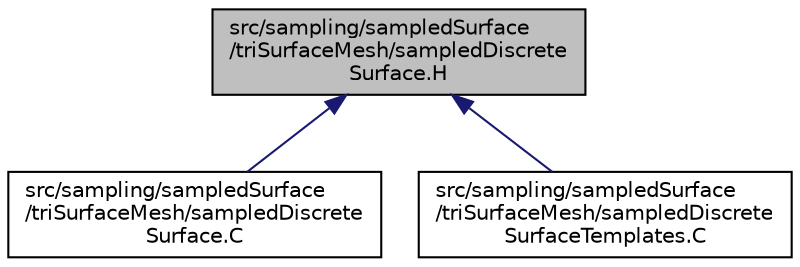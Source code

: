 digraph "src/sampling/sampledSurface/triSurfaceMesh/sampledDiscreteSurface.H"
{
  bgcolor="transparent";
  edge [fontname="Helvetica",fontsize="10",labelfontname="Helvetica",labelfontsize="10"];
  node [fontname="Helvetica",fontsize="10",shape=record];
  Node1 [label="src/sampling/sampledSurface\l/triSurfaceMesh/sampledDiscrete\lSurface.H",height=0.2,width=0.4,color="black", fillcolor="grey75", style="filled" fontcolor="black"];
  Node1 -> Node2 [dir="back",color="midnightblue",fontsize="10",style="solid",fontname="Helvetica"];
  Node2 [label="src/sampling/sampledSurface\l/triSurfaceMesh/sampledDiscrete\lSurface.C",height=0.2,width=0.4,color="black",URL="$sampledDiscreteSurface_8C.html"];
  Node1 -> Node3 [dir="back",color="midnightblue",fontsize="10",style="solid",fontname="Helvetica"];
  Node3 [label="src/sampling/sampledSurface\l/triSurfaceMesh/sampledDiscrete\lSurfaceTemplates.C",height=0.2,width=0.4,color="black",URL="$sampledDiscreteSurfaceTemplates_8C.html"];
}
